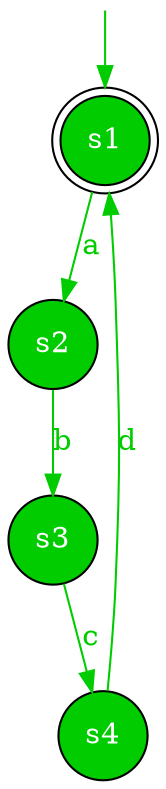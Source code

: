 digraph diffautomaton {
	1 [label=<s1> shape="doublecircle" fillcolor="#00cc00" fontcolor="#ffffff" style="filled"];
	2 [label=<s2> shape="circle" fillcolor="#00cc00" fontcolor="#ffffff" style="filled"];
	3 [label=<s3> shape="circle" fillcolor="#00cc00" fontcolor="#ffffff" style="filled"];
	4 [label=<s4> shape="circle" fillcolor="#00cc00" fontcolor="#ffffff" style="filled"];
	__init1 [label=<> shape="none" width="0" height="0"];
	__init1 -> 1 [color="#00cc00"];
	1 -> 2 [label=<<font color="#00cc00">a</font>> color="#00cc00" id="1-0-2"];
	2 -> 3 [label=<<font color="#00cc00">b</font>> color="#00cc00" id="2-0-3"];
	3 -> 4 [label=<<font color="#00cc00">c</font>> color="#00cc00" id="3-0-4"];
	4 -> 1 [label=<<font color="#00cc00">d</font>> color="#00cc00" id="4-0-1"];
}
